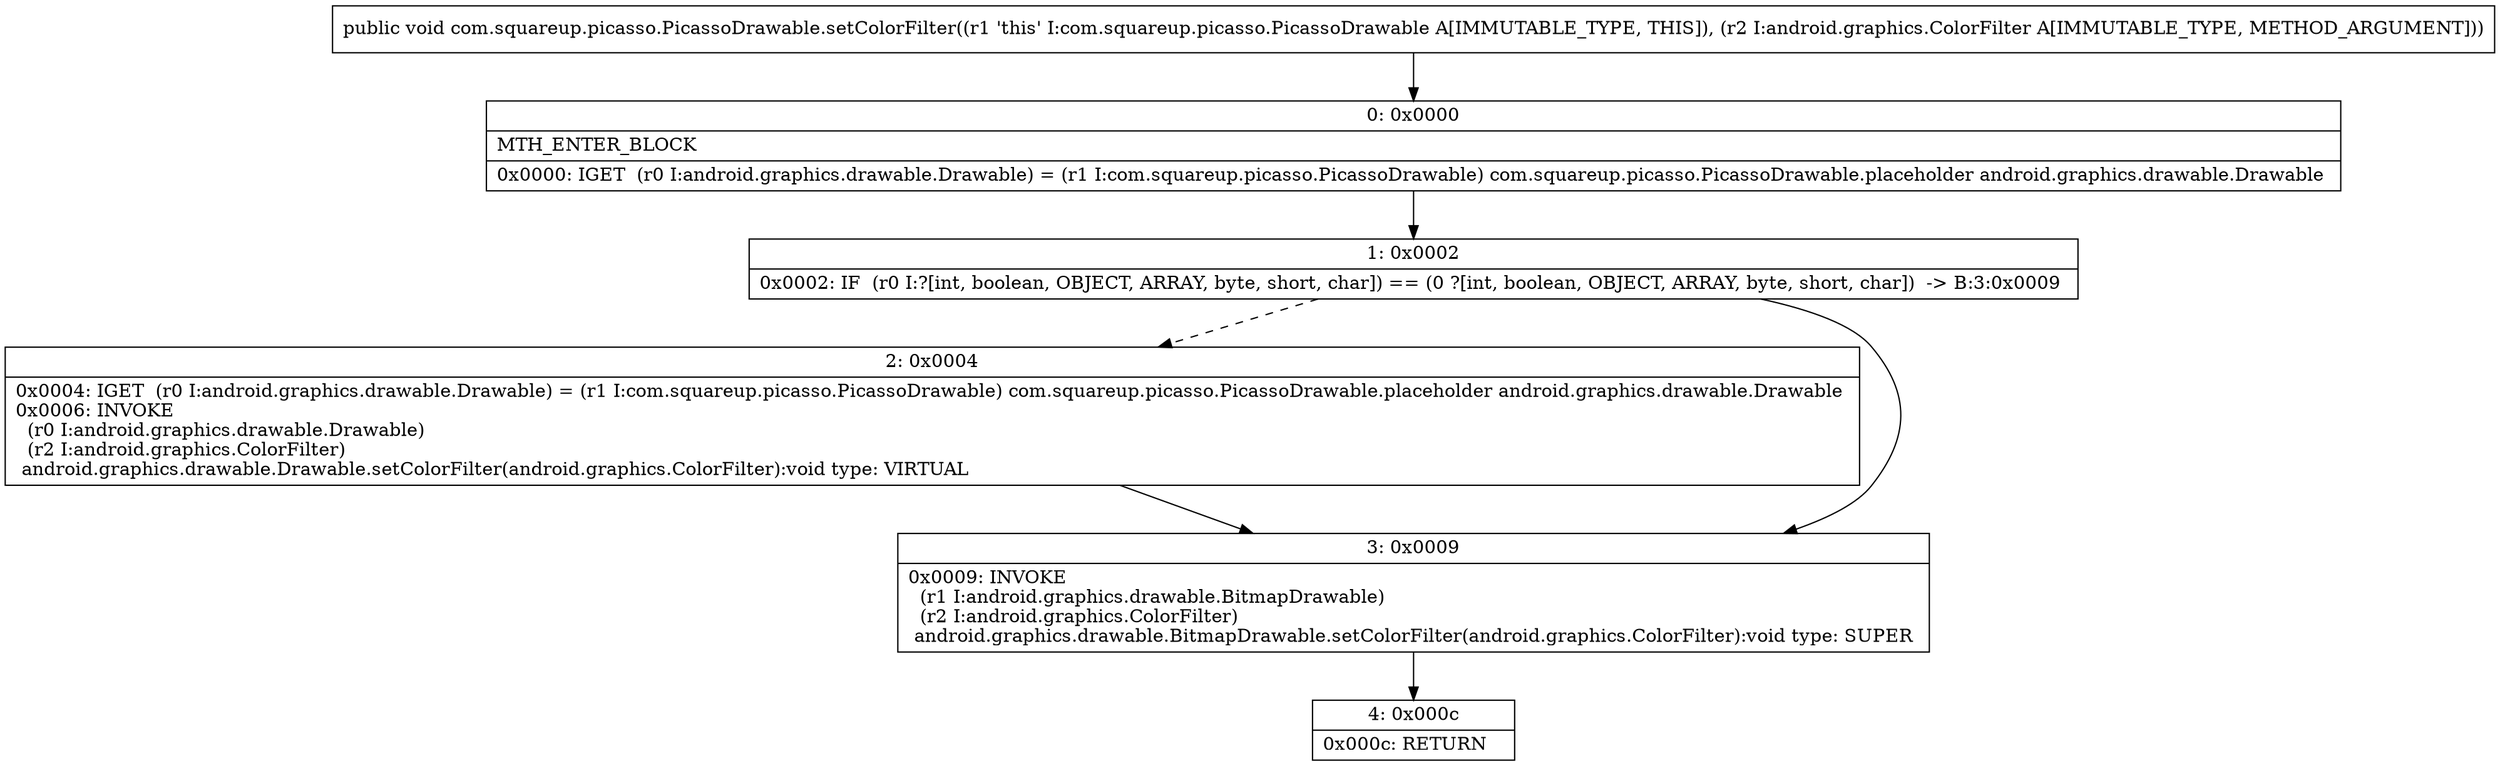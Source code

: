 digraph "CFG forcom.squareup.picasso.PicassoDrawable.setColorFilter(Landroid\/graphics\/ColorFilter;)V" {
Node_0 [shape=record,label="{0\:\ 0x0000|MTH_ENTER_BLOCK\l|0x0000: IGET  (r0 I:android.graphics.drawable.Drawable) = (r1 I:com.squareup.picasso.PicassoDrawable) com.squareup.picasso.PicassoDrawable.placeholder android.graphics.drawable.Drawable \l}"];
Node_1 [shape=record,label="{1\:\ 0x0002|0x0002: IF  (r0 I:?[int, boolean, OBJECT, ARRAY, byte, short, char]) == (0 ?[int, boolean, OBJECT, ARRAY, byte, short, char])  \-\> B:3:0x0009 \l}"];
Node_2 [shape=record,label="{2\:\ 0x0004|0x0004: IGET  (r0 I:android.graphics.drawable.Drawable) = (r1 I:com.squareup.picasso.PicassoDrawable) com.squareup.picasso.PicassoDrawable.placeholder android.graphics.drawable.Drawable \l0x0006: INVOKE  \l  (r0 I:android.graphics.drawable.Drawable)\l  (r2 I:android.graphics.ColorFilter)\l android.graphics.drawable.Drawable.setColorFilter(android.graphics.ColorFilter):void type: VIRTUAL \l}"];
Node_3 [shape=record,label="{3\:\ 0x0009|0x0009: INVOKE  \l  (r1 I:android.graphics.drawable.BitmapDrawable)\l  (r2 I:android.graphics.ColorFilter)\l android.graphics.drawable.BitmapDrawable.setColorFilter(android.graphics.ColorFilter):void type: SUPER \l}"];
Node_4 [shape=record,label="{4\:\ 0x000c|0x000c: RETURN   \l}"];
MethodNode[shape=record,label="{public void com.squareup.picasso.PicassoDrawable.setColorFilter((r1 'this' I:com.squareup.picasso.PicassoDrawable A[IMMUTABLE_TYPE, THIS]), (r2 I:android.graphics.ColorFilter A[IMMUTABLE_TYPE, METHOD_ARGUMENT])) }"];
MethodNode -> Node_0;
Node_0 -> Node_1;
Node_1 -> Node_2[style=dashed];
Node_1 -> Node_3;
Node_2 -> Node_3;
Node_3 -> Node_4;
}

